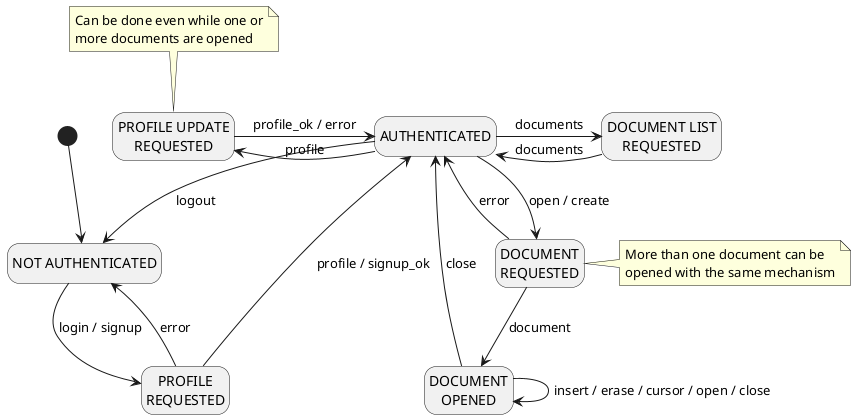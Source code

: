 @startuml
hide empty description

state "NOT AUTHENTICATED" as na
state "PROFILE\nREQUESTED" as pr
state "AUTHENTICATED" as a
state "DOCUMENT LIST\nREQUESTED" as dlr
state "DOCUMENT\nREQUESTED" as dr
state "DOCUMENT\nOPENED" as do
state "PROFILE UPDATE\nREQUESTED" as pur

[*] --> na

na --> pr : login / signup
pr --> a : profile / signup_ok
pr --> na : error
a --> na : logout

a -left-> pur : profile
pur -right-> a : profile_ok / error

a -right-> dlr : documents
dlr -left-> a : documents

a --> dr : open / create
dr --> do : document
dr --> a : error
do --> a : close
do --> do : insert / erase / cursor / open / close

note top of pur : Can be done even while one or\nmore documents are opened
note right of dr : More than one document can be\nopened with the same mechanism
@enduml
